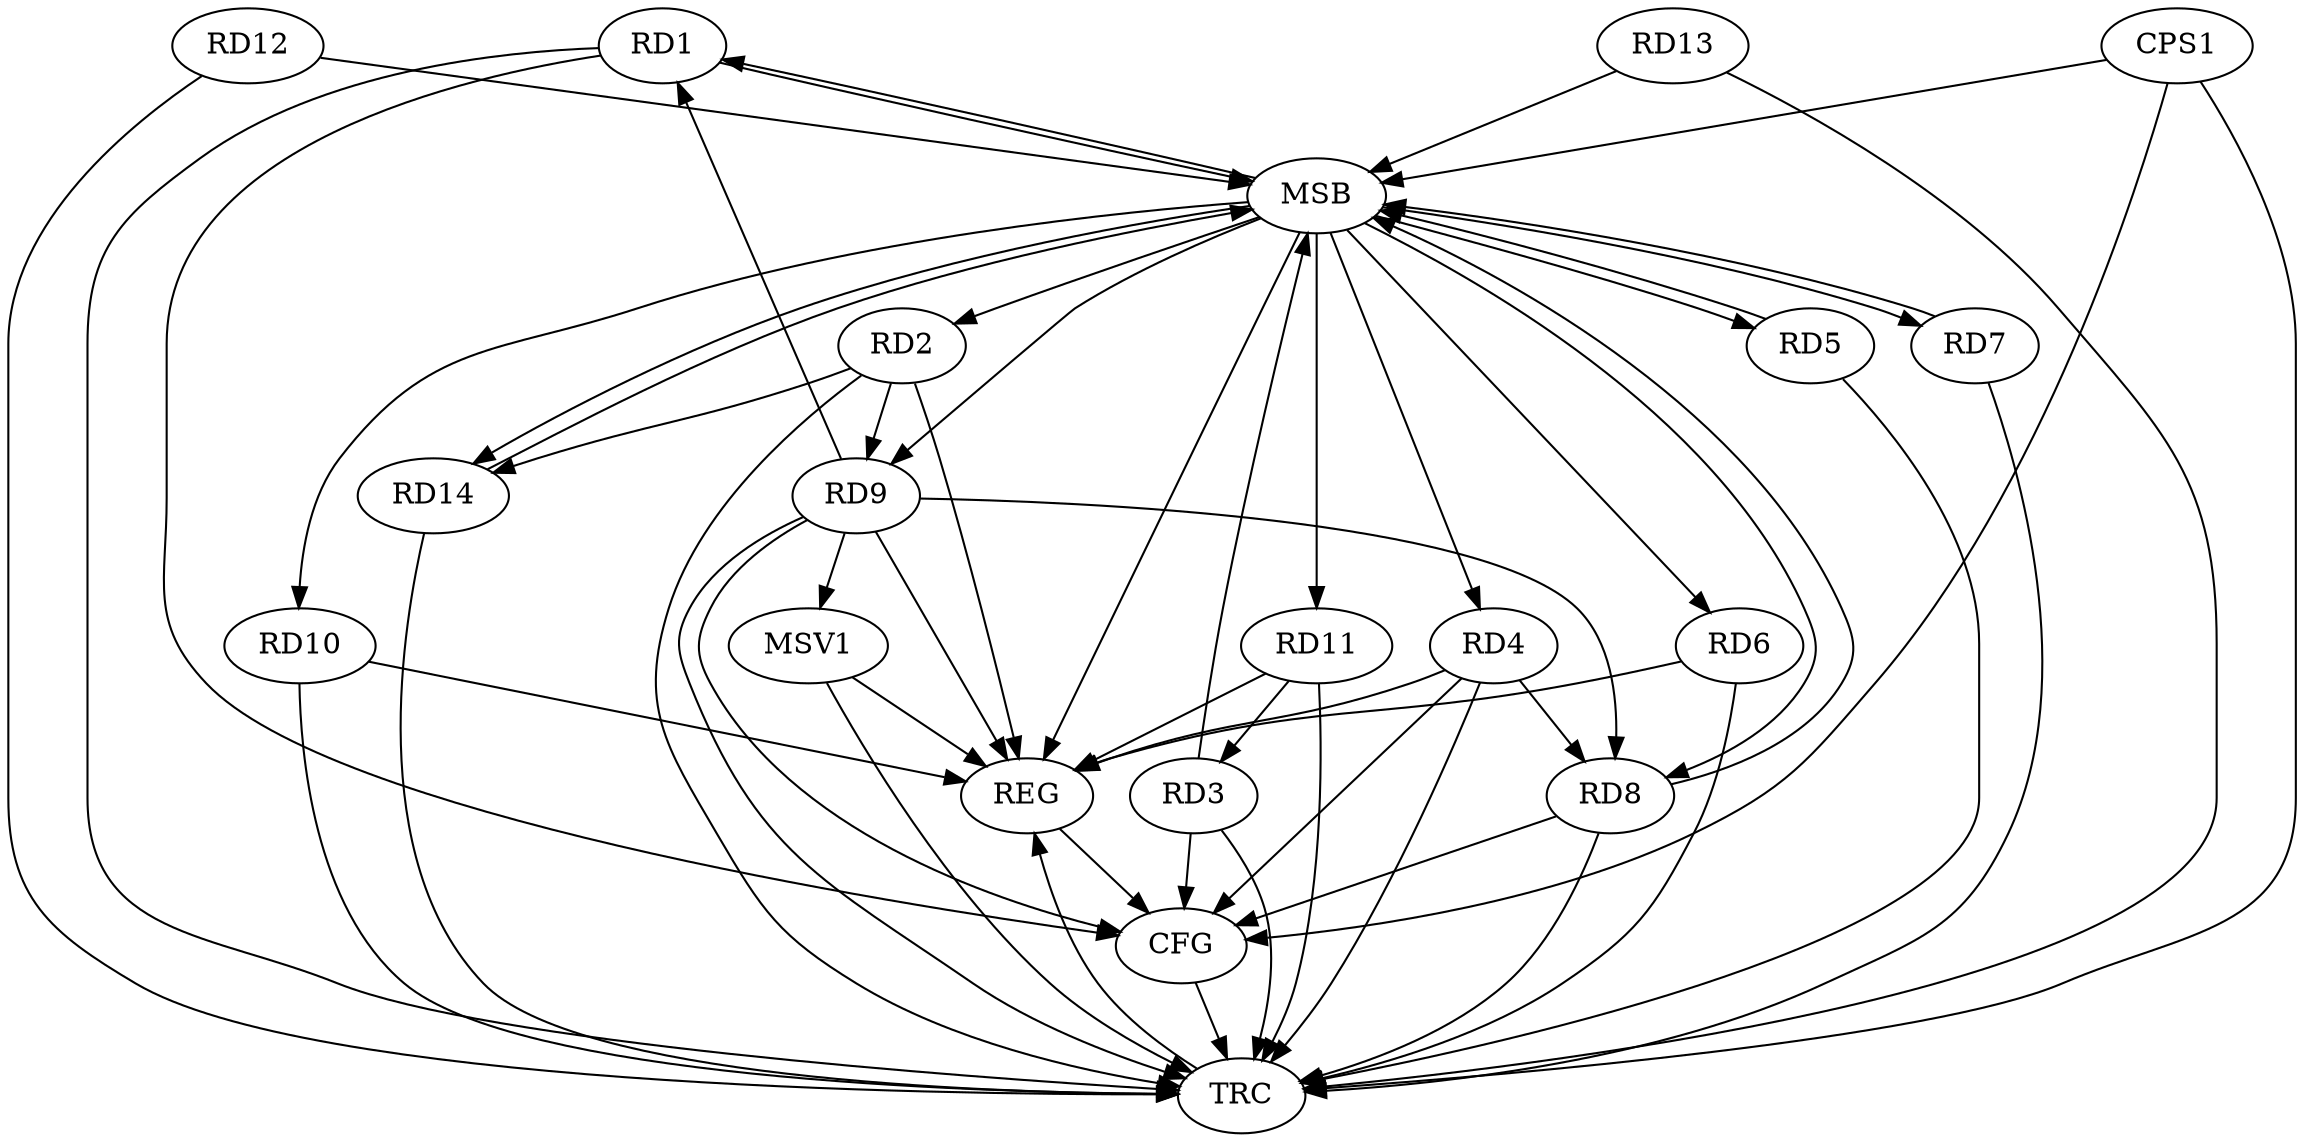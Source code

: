strict digraph G {
  RD1 [ label="RD1" ];
  RD2 [ label="RD2" ];
  RD3 [ label="RD3" ];
  RD4 [ label="RD4" ];
  RD5 [ label="RD5" ];
  RD6 [ label="RD6" ];
  RD7 [ label="RD7" ];
  RD8 [ label="RD8" ];
  RD9 [ label="RD9" ];
  RD10 [ label="RD10" ];
  RD11 [ label="RD11" ];
  RD12 [ label="RD12" ];
  RD13 [ label="RD13" ];
  RD14 [ label="RD14" ];
  CPS1 [ label="CPS1" ];
  REG [ label="REG" ];
  MSB [ label="MSB" ];
  CFG [ label="CFG" ];
  TRC [ label="TRC" ];
  MSV1 [ label="MSV1" ];
  RD9 -> RD1;
  RD2 -> RD9;
  RD2 -> RD14;
  RD11 -> RD3;
  RD4 -> RD8;
  RD9 -> RD8;
  RD2 -> REG;
  RD4 -> REG;
  RD6 -> REG;
  RD9 -> REG;
  RD10 -> REG;
  RD11 -> REG;
  RD1 -> MSB;
  MSB -> REG;
  RD3 -> MSB;
  MSB -> RD1;
  MSB -> RD5;
  MSB -> RD6;
  RD5 -> MSB;
  MSB -> RD9;
  RD7 -> MSB;
  MSB -> RD14;
  RD8 -> MSB;
  MSB -> RD4;
  MSB -> RD11;
  RD12 -> MSB;
  MSB -> RD2;
  RD13 -> MSB;
  MSB -> RD8;
  RD14 -> MSB;
  MSB -> RD7;
  CPS1 -> MSB;
  MSB -> RD10;
  CPS1 -> CFG;
  RD4 -> CFG;
  RD9 -> CFG;
  RD1 -> CFG;
  RD3 -> CFG;
  RD8 -> CFG;
  REG -> CFG;
  RD1 -> TRC;
  RD2 -> TRC;
  RD3 -> TRC;
  RD4 -> TRC;
  RD5 -> TRC;
  RD6 -> TRC;
  RD7 -> TRC;
  RD8 -> TRC;
  RD9 -> TRC;
  RD10 -> TRC;
  RD11 -> TRC;
  RD12 -> TRC;
  RD13 -> TRC;
  RD14 -> TRC;
  CPS1 -> TRC;
  CFG -> TRC;
  TRC -> REG;
  RD9 -> MSV1;
  MSV1 -> REG;
  MSV1 -> TRC;
}
